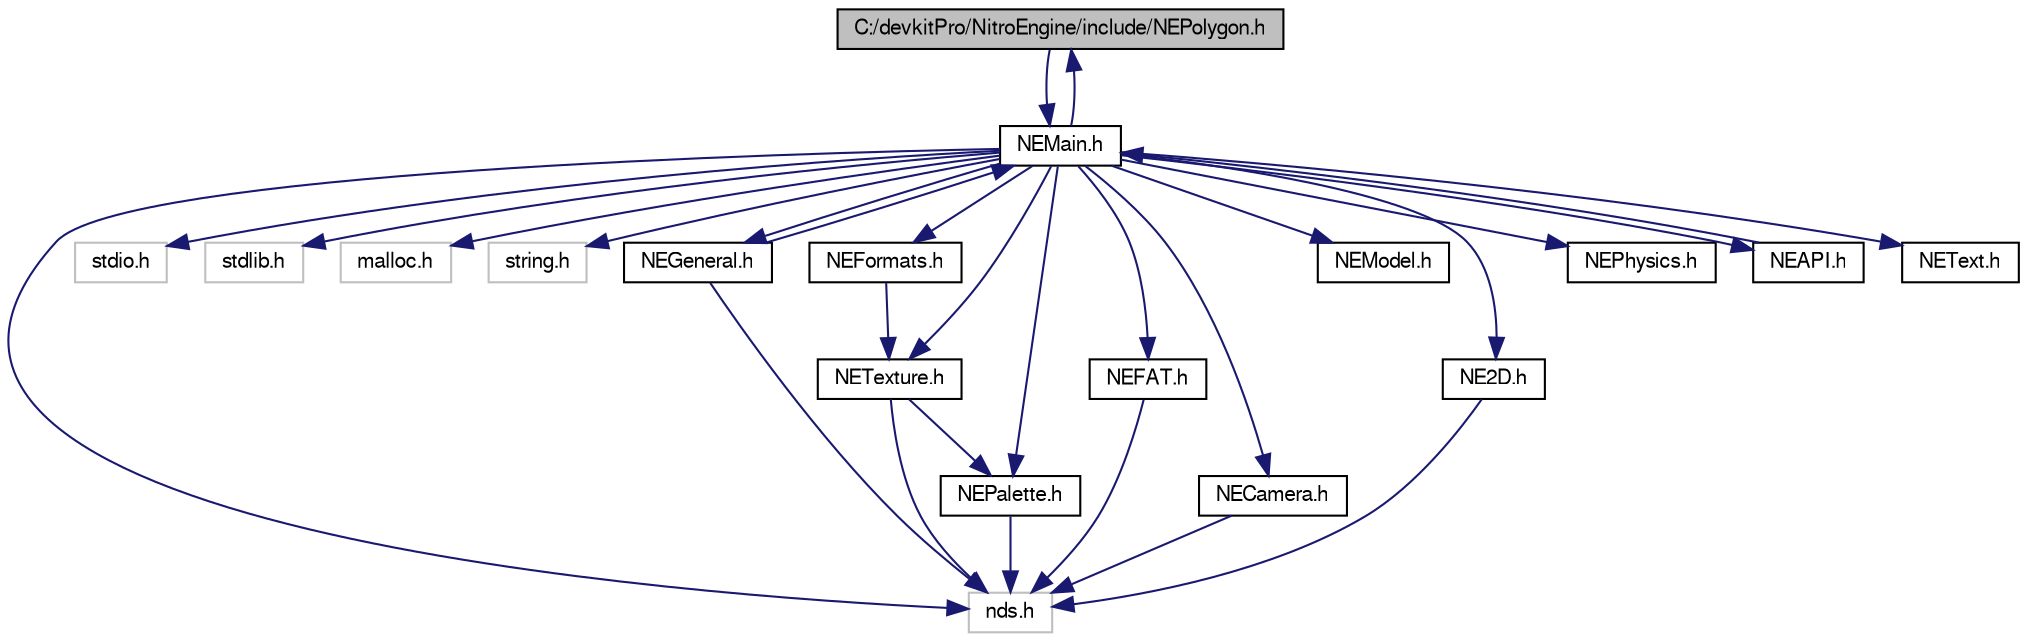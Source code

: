 digraph G
{
  bgcolor="transparent";
  edge [fontname="FreeSans",fontsize=10,labelfontname="FreeSans",labelfontsize=10];
  node [fontname="FreeSans",fontsize=10,shape=record];
  Node1 [label="C:/devkitPro/NitroEngine/include/NEPolygon.h",height=0.2,width=0.4,color="black", fillcolor="grey75", style="filled" fontcolor="black"];
  Node1 -> Node2 [color="midnightblue",fontsize=10,style="solid",fontname="FreeSans"];
  Node2 [label="NEMain.h",height=0.2,width=0.4,color="black",URL="$_n_e_main_8h.html",tooltip="Main file of Nitro Engine."];
  Node2 -> Node3 [color="midnightblue",fontsize=10,style="solid",fontname="FreeSans"];
  Node3 [label="nds.h",height=0.2,width=0.4,color="grey75"];
  Node2 -> Node4 [color="midnightblue",fontsize=10,style="solid",fontname="FreeSans"];
  Node4 [label="stdio.h",height=0.2,width=0.4,color="grey75"];
  Node2 -> Node5 [color="midnightblue",fontsize=10,style="solid",fontname="FreeSans"];
  Node5 [label="stdlib.h",height=0.2,width=0.4,color="grey75"];
  Node2 -> Node6 [color="midnightblue",fontsize=10,style="solid",fontname="FreeSans"];
  Node6 [label="malloc.h",height=0.2,width=0.4,color="grey75"];
  Node2 -> Node7 [color="midnightblue",fontsize=10,style="solid",fontname="FreeSans"];
  Node7 [label="string.h",height=0.2,width=0.4,color="grey75"];
  Node2 -> Node8 [color="midnightblue",fontsize=10,style="solid",fontname="FreeSans"];
  Node8 [label="NEGeneral.h",height=0.2,width=0.4,color="black",URL="$_n_e_general_8h.html",tooltip="Init 3D mode and process functions."];
  Node8 -> Node3 [color="midnightblue",fontsize=10,style="solid",fontname="FreeSans"];
  Node8 -> Node2 [color="midnightblue",fontsize=10,style="solid",fontname="FreeSans"];
  Node2 -> Node1 [color="midnightblue",fontsize=10,style="solid",fontname="FreeSans"];
  Node2 -> Node9 [color="midnightblue",fontsize=10,style="solid",fontname="FreeSans"];
  Node9 [label="NEFormats.h",height=0.2,width=0.4,color="black",URL="$_n_e_formats_8h.html",tooltip="Used to convert common formats into DS formats."];
  Node9 -> Node10 [color="midnightblue",fontsize=10,style="solid",fontname="FreeSans"];
  Node10 [label="NETexture.h",height=0.2,width=0.4,color="black",URL="$_n_e_texture_8h.html",tooltip="Texture and material functions."];
  Node10 -> Node3 [color="midnightblue",fontsize=10,style="solid",fontname="FreeSans"];
  Node10 -> Node11 [color="midnightblue",fontsize=10,style="solid",fontname="FreeSans"];
  Node11 [label="NEPalette.h",height=0.2,width=0.4,color="black",URL="$_n_e_palette_8h.html",tooltip="Functions for loading, using and deleting palettes."];
  Node11 -> Node3 [color="midnightblue",fontsize=10,style="solid",fontname="FreeSans"];
  Node2 -> Node12 [color="midnightblue",fontsize=10,style="solid",fontname="FreeSans"];
  Node12 [label="NEFAT.h",height=0.2,width=0.4,color="black",URL="$_n_e_f_a_t_8h.html",tooltip="Used to load data from FAT."];
  Node12 -> Node3 [color="midnightblue",fontsize=10,style="solid",fontname="FreeSans"];
  Node2 -> Node13 [color="midnightblue",fontsize=10,style="solid",fontname="FreeSans"];
  Node13 [label="NECamera.h",height=0.2,width=0.4,color="black",URL="$_n_e_camera_8h.html",tooltip="Structs and functions used to move/rotate/etc the camera."];
  Node13 -> Node3 [color="midnightblue",fontsize=10,style="solid",fontname="FreeSans"];
  Node2 -> Node11 [color="midnightblue",fontsize=10,style="solid",fontname="FreeSans"];
  Node2 -> Node10 [color="midnightblue",fontsize=10,style="solid",fontname="FreeSans"];
  Node2 -> Node14 [color="midnightblue",fontsize=10,style="solid",fontname="FreeSans"];
  Node14 [label="NEModel.h",height=0.2,width=0.4,color="black",URL="$_n_e_model_8h.html",tooltip="Functions draw models, etc..."];
  Node2 -> Node15 [color="midnightblue",fontsize=10,style="solid",fontname="FreeSans"];
  Node15 [label="NE2D.h",height=0.2,width=0.4,color="black",URL="$_n_e2_d_8h.html",tooltip="2D over 3D system."];
  Node15 -> Node3 [color="midnightblue",fontsize=10,style="solid",fontname="FreeSans"];
  Node2 -> Node16 [color="midnightblue",fontsize=10,style="solid",fontname="FreeSans"];
  Node16 [label="NEPhysics.h",height=0.2,width=0.4,color="black",URL="$_n_e_physics_8h.html",tooltip="Simple physics engine."];
  Node2 -> Node17 [color="midnightblue",fontsize=10,style="solid",fontname="FreeSans"];
  Node17 [label="NEAPI.h",height=0.2,width=0.4,color="black",URL="$_n_e_a_p_i_8h.html",tooltip="API functions."];
  Node17 -> Node2 [color="midnightblue",fontsize=10,style="solid",fontname="FreeSans"];
  Node2 -> Node18 [color="midnightblue",fontsize=10,style="solid",fontname="FreeSans"];
  Node18 [label="NEText.h",height=0.2,width=0.4,color="black",URL="$_n_e_text_8h.html",tooltip="Text system."];
}
